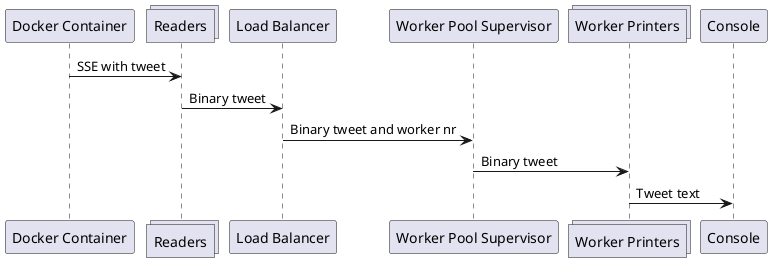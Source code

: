 @startuml
participant "Docker Container" as DC
collections "Readers" as R
participant "Load Balancer" as LB
participant "Worker Pool Supervisor" as PS
collections "Worker Printers" as PW
participant "Console" as C

DC -> R: SSE with tweet
R -> LB: Binary tweet
LB -> PS: Binary tweet and worker nr
PS-> PW: Binary tweet
PW-> C: Tweet text
@enduml